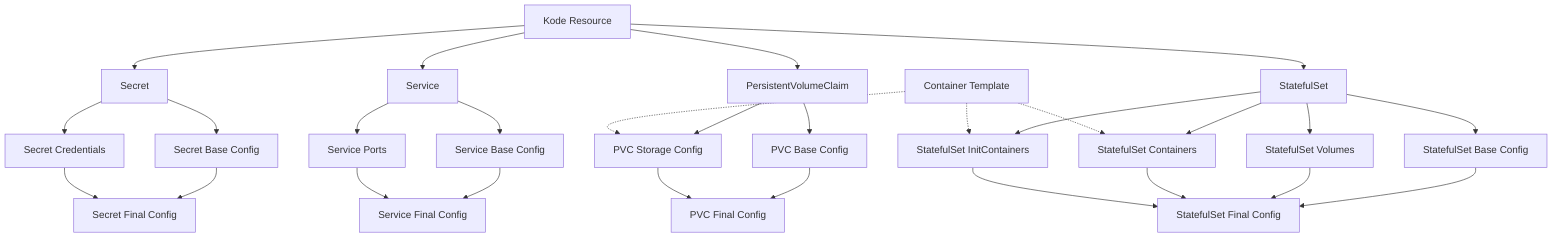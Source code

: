 graph TD
    Kode[Kode Resource] --> Secret[Secret]
    Kode --> Service[Service]
    Kode --> PVC[PersistentVolumeClaim]
    Kode --> StatefulSet[StatefulSet]

    Secret --> SecretBase[Secret Base Config]
    Secret --> SecretCredentials[Secret Credentials]
    SecretBase --> SecretFinal[Secret Final Config]
    SecretCredentials --> SecretFinal

    Service --> ServiceBase[Service Base Config]
    Service --> ServicePorts[Service Ports]
    ServiceBase --> ServiceFinal[Service Final Config]
    ServicePorts --> ServiceFinal

    PVC --> PVCBase[PVC Base Config]
    PVC --> PVCStorage[PVC Storage Config]
    PVCBase --> PVCFinal[PVC Final Config]
    PVCStorage --> PVCFinal

    StatefulSet --> StatefulSetBase[StatefulSet Base Config]
    StatefulSet --> StatefulSetVolumes[StatefulSet Volumes]
    StatefulSet --> StatefulSetContainers[StatefulSet Containers]
    StatefulSet --> StatefulSetInitContainers[StatefulSet InitContainers]
    StatefulSetBase --> StatefulSetFinal[StatefulSet Final Config]
    StatefulSetVolumes --> StatefulSetFinal
    StatefulSetContainers --> StatefulSetFinal
    StatefulSetInitContainers --> StatefulSetFinal

    ContainerTemplate[Container Template] -.-> StatefulSetContainers
    ContainerTemplate -.-> StatefulSetInitContainers
    ContainerTemplate -.-> PVCStorage